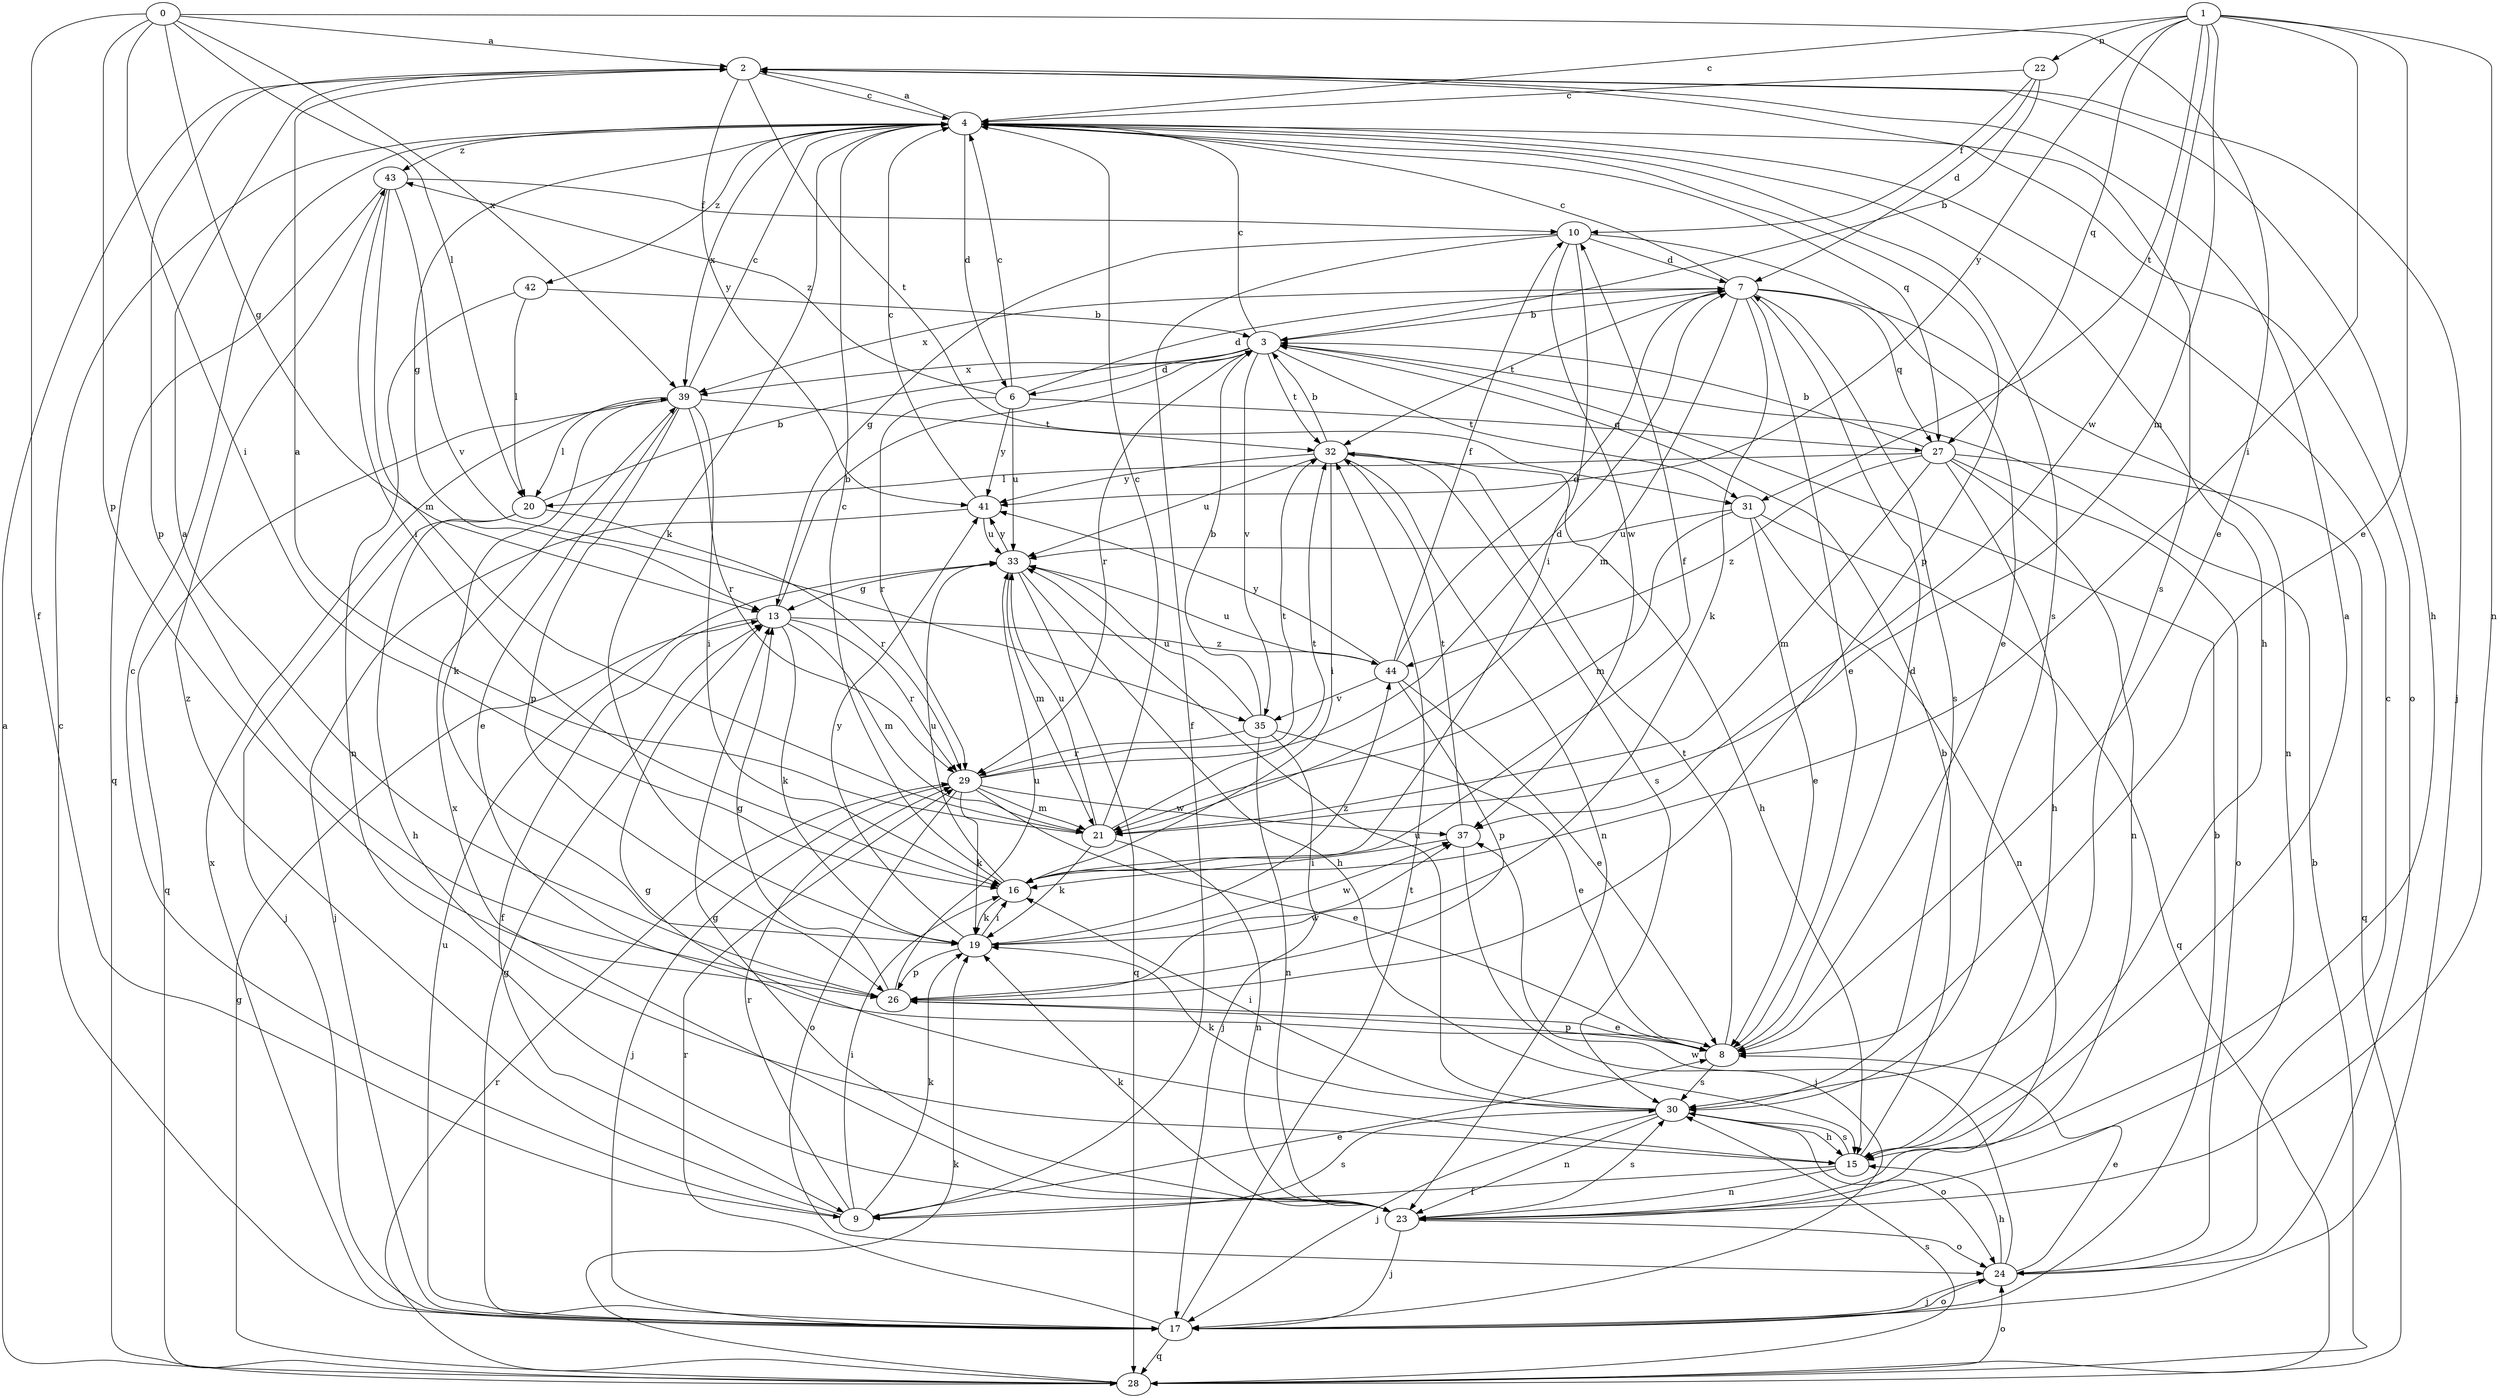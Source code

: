 strict digraph  {
0;
1;
2;
3;
4;
6;
7;
8;
9;
10;
13;
15;
16;
17;
19;
20;
21;
22;
23;
24;
26;
27;
28;
29;
30;
31;
32;
33;
35;
37;
39;
41;
42;
43;
44;
0 -> 2  [label=a];
0 -> 8  [label=e];
0 -> 9  [label=f];
0 -> 13  [label=g];
0 -> 16  [label=i];
0 -> 20  [label=l];
0 -> 26  [label=p];
0 -> 39  [label=x];
1 -> 4  [label=c];
1 -> 8  [label=e];
1 -> 16  [label=i];
1 -> 21  [label=m];
1 -> 22  [label=n];
1 -> 23  [label=n];
1 -> 27  [label=q];
1 -> 31  [label=t];
1 -> 37  [label=w];
1 -> 41  [label=y];
2 -> 4  [label=c];
2 -> 15  [label=h];
2 -> 17  [label=j];
2 -> 26  [label=p];
2 -> 30  [label=s];
2 -> 31  [label=t];
2 -> 41  [label=y];
3 -> 4  [label=c];
3 -> 6  [label=d];
3 -> 29  [label=r];
3 -> 31  [label=t];
3 -> 32  [label=t];
3 -> 35  [label=v];
3 -> 39  [label=x];
4 -> 2  [label=a];
4 -> 6  [label=d];
4 -> 13  [label=g];
4 -> 15  [label=h];
4 -> 19  [label=k];
4 -> 24  [label=o];
4 -> 26  [label=p];
4 -> 27  [label=q];
4 -> 30  [label=s];
4 -> 39  [label=x];
4 -> 42  [label=z];
4 -> 43  [label=z];
6 -> 4  [label=c];
6 -> 7  [label=d];
6 -> 27  [label=q];
6 -> 29  [label=r];
6 -> 33  [label=u];
6 -> 41  [label=y];
6 -> 43  [label=z];
7 -> 3  [label=b];
7 -> 4  [label=c];
7 -> 8  [label=e];
7 -> 19  [label=k];
7 -> 21  [label=m];
7 -> 23  [label=n];
7 -> 27  [label=q];
7 -> 30  [label=s];
7 -> 32  [label=t];
7 -> 39  [label=x];
8 -> 7  [label=d];
8 -> 26  [label=p];
8 -> 30  [label=s];
8 -> 32  [label=t];
9 -> 4  [label=c];
9 -> 8  [label=e];
9 -> 16  [label=i];
9 -> 19  [label=k];
9 -> 29  [label=r];
9 -> 30  [label=s];
9 -> 43  [label=z];
10 -> 7  [label=d];
10 -> 8  [label=e];
10 -> 9  [label=f];
10 -> 13  [label=g];
10 -> 16  [label=i];
10 -> 37  [label=w];
13 -> 3  [label=b];
13 -> 9  [label=f];
13 -> 19  [label=k];
13 -> 21  [label=m];
13 -> 29  [label=r];
13 -> 44  [label=z];
15 -> 2  [label=a];
15 -> 3  [label=b];
15 -> 9  [label=f];
15 -> 13  [label=g];
15 -> 23  [label=n];
15 -> 30  [label=s];
16 -> 4  [label=c];
16 -> 10  [label=f];
16 -> 19  [label=k];
16 -> 33  [label=u];
17 -> 3  [label=b];
17 -> 4  [label=c];
17 -> 13  [label=g];
17 -> 24  [label=o];
17 -> 28  [label=q];
17 -> 29  [label=r];
17 -> 32  [label=t];
17 -> 33  [label=u];
17 -> 39  [label=x];
19 -> 16  [label=i];
19 -> 26  [label=p];
19 -> 37  [label=w];
19 -> 41  [label=y];
19 -> 44  [label=z];
20 -> 3  [label=b];
20 -> 15  [label=h];
20 -> 17  [label=j];
20 -> 29  [label=r];
21 -> 2  [label=a];
21 -> 4  [label=c];
21 -> 19  [label=k];
21 -> 23  [label=n];
21 -> 32  [label=t];
21 -> 33  [label=u];
22 -> 3  [label=b];
22 -> 4  [label=c];
22 -> 7  [label=d];
22 -> 10  [label=f];
23 -> 13  [label=g];
23 -> 17  [label=j];
23 -> 19  [label=k];
23 -> 24  [label=o];
23 -> 30  [label=s];
23 -> 39  [label=x];
24 -> 4  [label=c];
24 -> 8  [label=e];
24 -> 15  [label=h];
24 -> 17  [label=j];
24 -> 37  [label=w];
26 -> 2  [label=a];
26 -> 8  [label=e];
26 -> 13  [label=g];
26 -> 33  [label=u];
26 -> 37  [label=w];
27 -> 3  [label=b];
27 -> 15  [label=h];
27 -> 20  [label=l];
27 -> 21  [label=m];
27 -> 23  [label=n];
27 -> 24  [label=o];
27 -> 28  [label=q];
27 -> 44  [label=z];
28 -> 2  [label=a];
28 -> 3  [label=b];
28 -> 13  [label=g];
28 -> 19  [label=k];
28 -> 24  [label=o];
28 -> 29  [label=r];
28 -> 30  [label=s];
29 -> 7  [label=d];
29 -> 8  [label=e];
29 -> 17  [label=j];
29 -> 19  [label=k];
29 -> 21  [label=m];
29 -> 24  [label=o];
29 -> 32  [label=t];
29 -> 37  [label=w];
30 -> 15  [label=h];
30 -> 16  [label=i];
30 -> 17  [label=j];
30 -> 19  [label=k];
30 -> 23  [label=n];
30 -> 24  [label=o];
30 -> 33  [label=u];
31 -> 8  [label=e];
31 -> 21  [label=m];
31 -> 23  [label=n];
31 -> 28  [label=q];
31 -> 33  [label=u];
32 -> 3  [label=b];
32 -> 15  [label=h];
32 -> 16  [label=i];
32 -> 23  [label=n];
32 -> 30  [label=s];
32 -> 33  [label=u];
32 -> 41  [label=y];
33 -> 13  [label=g];
33 -> 15  [label=h];
33 -> 21  [label=m];
33 -> 28  [label=q];
33 -> 41  [label=y];
35 -> 3  [label=b];
35 -> 8  [label=e];
35 -> 17  [label=j];
35 -> 23  [label=n];
35 -> 29  [label=r];
35 -> 33  [label=u];
37 -> 16  [label=i];
37 -> 17  [label=j];
37 -> 32  [label=t];
39 -> 4  [label=c];
39 -> 8  [label=e];
39 -> 16  [label=i];
39 -> 19  [label=k];
39 -> 20  [label=l];
39 -> 26  [label=p];
39 -> 28  [label=q];
39 -> 29  [label=r];
39 -> 32  [label=t];
41 -> 4  [label=c];
41 -> 17  [label=j];
41 -> 33  [label=u];
42 -> 3  [label=b];
42 -> 20  [label=l];
42 -> 23  [label=n];
43 -> 10  [label=f];
43 -> 16  [label=i];
43 -> 21  [label=m];
43 -> 28  [label=q];
43 -> 35  [label=v];
44 -> 7  [label=d];
44 -> 8  [label=e];
44 -> 10  [label=f];
44 -> 26  [label=p];
44 -> 33  [label=u];
44 -> 35  [label=v];
44 -> 41  [label=y];
}
